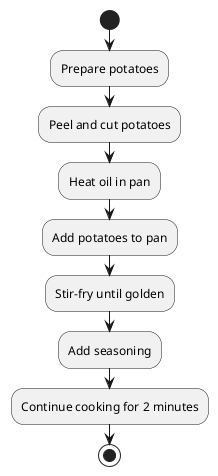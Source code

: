 @startuml
start
:Prepare potatoes;
:Peel and cut potatoes;
:Heat oil in pan;
:Add potatoes to pan;
:Stir-fry until golden;
:Add seasoning;
:Continue cooking for 2 minutes;
stop
@enduml